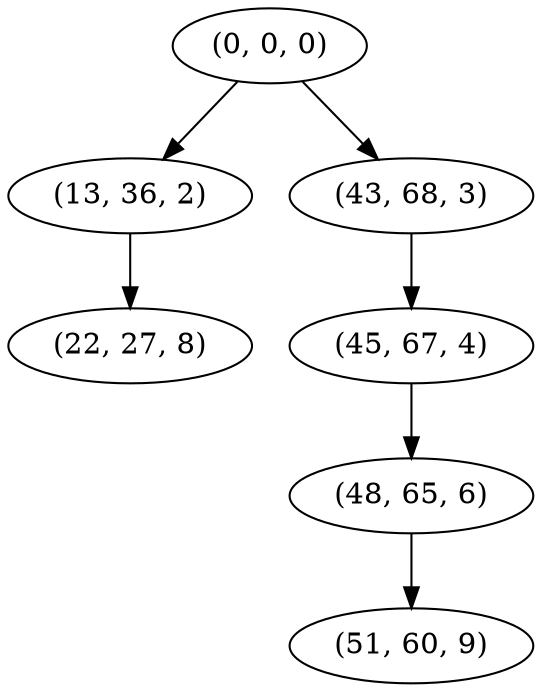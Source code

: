 digraph tree {
    "(0, 0, 0)";
    "(13, 36, 2)";
    "(22, 27, 8)";
    "(43, 68, 3)";
    "(45, 67, 4)";
    "(48, 65, 6)";
    "(51, 60, 9)";
    "(0, 0, 0)" -> "(13, 36, 2)";
    "(0, 0, 0)" -> "(43, 68, 3)";
    "(13, 36, 2)" -> "(22, 27, 8)";
    "(43, 68, 3)" -> "(45, 67, 4)";
    "(45, 67, 4)" -> "(48, 65, 6)";
    "(48, 65, 6)" -> "(51, 60, 9)";
}
